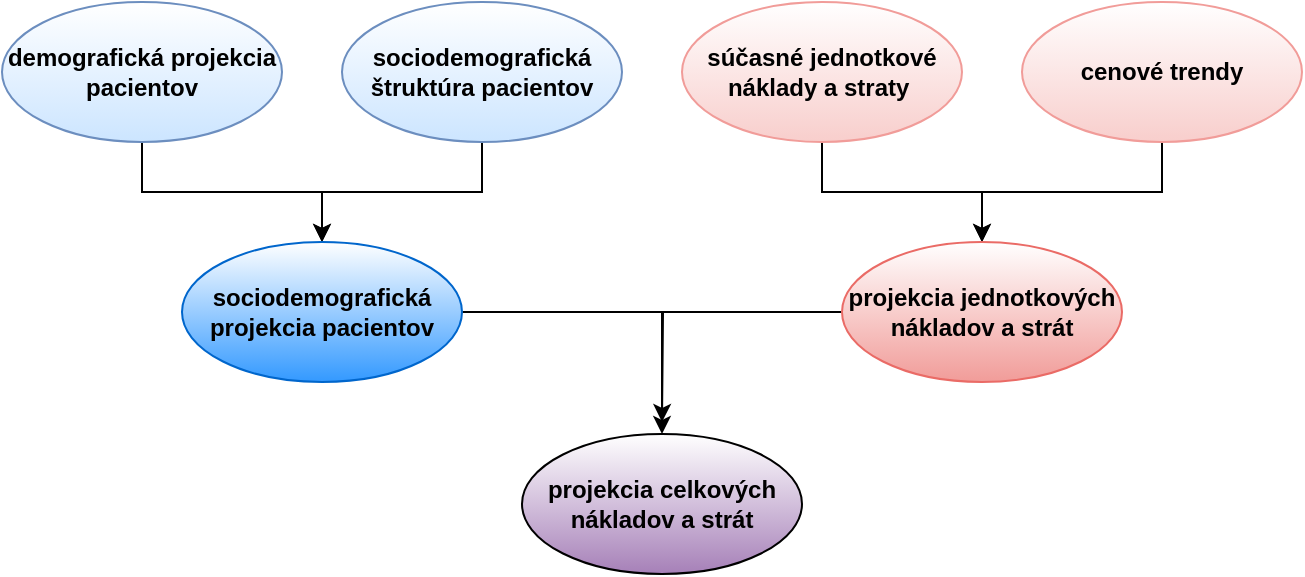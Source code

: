 <mxfile version="16.6.7" type="github">
  <diagram id="5BfKaYPwZbyXiQWNCu8P" name="Page-1">
    <mxGraphModel dx="1532" dy="808" grid="1" gridSize="10" guides="1" tooltips="1" connect="1" arrows="1" fold="1" page="1" pageScale="1" pageWidth="850" pageHeight="1100" math="0" shadow="0">
      <root>
        <mxCell id="0" />
        <mxCell id="1" parent="0" />
        <mxCell id="DNH79AlMDYvGOf458UXy-8" style="edgeStyle=orthogonalEdgeStyle;rounded=0;orthogonalLoop=1;jettySize=auto;html=1;" edge="1" parent="1" source="DNH79AlMDYvGOf458UXy-1" target="DNH79AlMDYvGOf458UXy-3">
          <mxGeometry relative="1" as="geometry" />
        </mxCell>
        <mxCell id="DNH79AlMDYvGOf458UXy-1" value="demografická projekcia pacientov" style="ellipse;whiteSpace=wrap;html=1;fillColor=#FFFFFF;gradientColor=#CCE5FF;strokeColor=#6c8ebf;fontStyle=1" vertex="1" parent="1">
          <mxGeometry x="110" y="60" width="140" height="70" as="geometry" />
        </mxCell>
        <mxCell id="DNH79AlMDYvGOf458UXy-9" style="edgeStyle=orthogonalEdgeStyle;rounded=0;orthogonalLoop=1;jettySize=auto;html=1;entryX=0.5;entryY=0;entryDx=0;entryDy=0;" edge="1" parent="1" source="DNH79AlMDYvGOf458UXy-2" target="DNH79AlMDYvGOf458UXy-3">
          <mxGeometry relative="1" as="geometry" />
        </mxCell>
        <mxCell id="DNH79AlMDYvGOf458UXy-2" value="sociodemografická štruktúra pacientov" style="ellipse;whiteSpace=wrap;html=1;fillColor=#FFFFFF;gradientColor=#CCE5FF;strokeColor=#6c8ebf;fontStyle=1" vertex="1" parent="1">
          <mxGeometry x="280" y="60" width="140" height="70" as="geometry" />
        </mxCell>
        <mxCell id="DNH79AlMDYvGOf458UXy-19" style="edgeStyle=orthogonalEdgeStyle;rounded=0;orthogonalLoop=1;jettySize=auto;html=1;" edge="1" parent="1" source="DNH79AlMDYvGOf458UXy-3" target="DNH79AlMDYvGOf458UXy-7">
          <mxGeometry relative="1" as="geometry" />
        </mxCell>
        <mxCell id="DNH79AlMDYvGOf458UXy-3" value="sociodemografická projekcia pacientov" style="ellipse;whiteSpace=wrap;html=1;gradientColor=#3399FF;fontStyle=1;strokeColor=#0066CC;" vertex="1" parent="1">
          <mxGeometry x="200" y="180" width="140" height="70" as="geometry" />
        </mxCell>
        <mxCell id="DNH79AlMDYvGOf458UXy-10" style="edgeStyle=orthogonalEdgeStyle;rounded=0;orthogonalLoop=1;jettySize=auto;html=1;" edge="1" parent="1" source="DNH79AlMDYvGOf458UXy-4" target="DNH79AlMDYvGOf458UXy-6">
          <mxGeometry relative="1" as="geometry" />
        </mxCell>
        <mxCell id="DNH79AlMDYvGOf458UXy-4" value="súčasné jednotkové náklady a straty&amp;nbsp;" style="ellipse;whiteSpace=wrap;html=1;gradientColor=#F8CECC;fontStyle=1;strokeColor=#F19C99;" vertex="1" parent="1">
          <mxGeometry x="450" y="60" width="140" height="70" as="geometry" />
        </mxCell>
        <mxCell id="DNH79AlMDYvGOf458UXy-11" style="edgeStyle=orthogonalEdgeStyle;rounded=0;orthogonalLoop=1;jettySize=auto;html=1;entryX=0.5;entryY=0;entryDx=0;entryDy=0;" edge="1" parent="1" source="DNH79AlMDYvGOf458UXy-5" target="DNH79AlMDYvGOf458UXy-6">
          <mxGeometry relative="1" as="geometry" />
        </mxCell>
        <mxCell id="DNH79AlMDYvGOf458UXy-5" value="cenové trendy" style="ellipse;whiteSpace=wrap;html=1;gradientColor=#F8CECC;fontStyle=1;strokeColor=#F19C99;" vertex="1" parent="1">
          <mxGeometry x="620" y="60" width="140" height="70" as="geometry" />
        </mxCell>
        <mxCell id="DNH79AlMDYvGOf458UXy-20" style="edgeStyle=orthogonalEdgeStyle;rounded=0;orthogonalLoop=1;jettySize=auto;html=1;" edge="1" parent="1" source="DNH79AlMDYvGOf458UXy-6">
          <mxGeometry relative="1" as="geometry">
            <mxPoint x="440" y="270" as="targetPoint" />
          </mxGeometry>
        </mxCell>
        <mxCell id="DNH79AlMDYvGOf458UXy-6" value="projekcia jednotkových nákladov a strát" style="ellipse;whiteSpace=wrap;html=1;fontStyle=1;gradientColor=#F19C99;strokeColor=#EA6B66;" vertex="1" parent="1">
          <mxGeometry x="530" y="180" width="140" height="70" as="geometry" />
        </mxCell>
        <mxCell id="DNH79AlMDYvGOf458UXy-7" value="projekcia celkových nákladov a strát" style="ellipse;whiteSpace=wrap;html=1;fontStyle=1;gradientColor=#A680B8;" vertex="1" parent="1">
          <mxGeometry x="370" y="276" width="140" height="70" as="geometry" />
        </mxCell>
      </root>
    </mxGraphModel>
  </diagram>
</mxfile>
